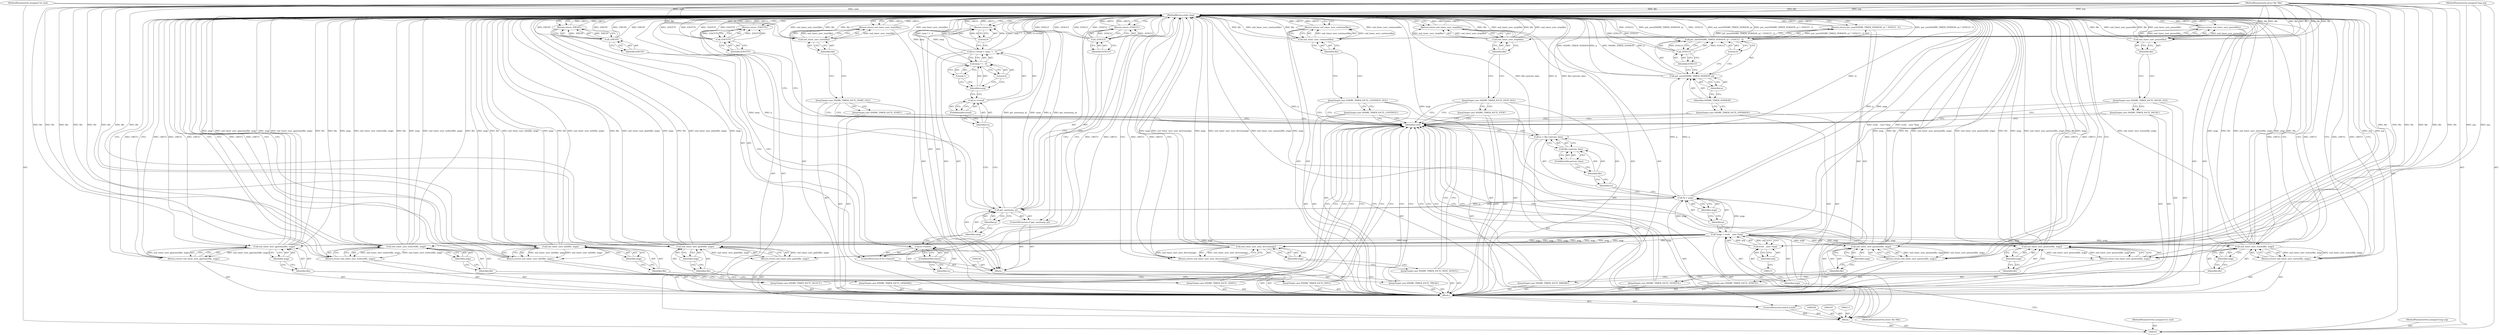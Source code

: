 digraph "0_linux_af368027a49a751d6ff4ee9e3f9961f35bb4fede" {
"1000122" [label="(ControlStructure,switch (cmd))"];
"1000124" [label="(Block,)"];
"1000123" [label="(Identifier,cmd)"];
"1000125" [label="(JumpTarget,case SNDRV_TIMER_IOCTL_PVERSION:)"];
"1000129" [label="(Identifier,SNDRV_TIMER_VERSION)"];
"1000126" [label="(Return,return put_user(SNDRV_TIMER_VERSION, p) ? -EFAULT : 0;)"];
"1000130" [label="(Identifier,p)"];
"1000131" [label="(Call,-EFAULT)"];
"1000132" [label="(Identifier,EFAULT)"];
"1000133" [label="(Literal,0)"];
"1000127" [label="(Call,put_user(SNDRV_TIMER_VERSION, p) ? -EFAULT : 0)"];
"1000128" [label="(Call,put_user(SNDRV_TIMER_VERSION, p))"];
"1000134" [label="(JumpTarget,case SNDRV_TIMER_IOCTL_NEXT_DEVICE:)"];
"1000135" [label="(Return,return snd_timer_user_next_device(argp);)"];
"1000137" [label="(Identifier,argp)"];
"1000136" [label="(Call,snd_timer_user_next_device(argp))"];
"1000138" [label="(JumpTarget,case SNDRV_TIMER_IOCTL_TREAD:)"];
"1000139" [label="(Block,)"];
"1000144" [label="(FieldIdentifier,timeri)"];
"1000141" [label="(ControlStructure,if (tu->timeri))"];
"1000142" [label="(Call,tu->timeri)"];
"1000143" [label="(Identifier,tu)"];
"1000223" [label="(MethodReturn,static long)"];
"1000102" [label="(MethodParameterIn,struct file *file)"];
"1000325" [label="(MethodParameterOut,struct file *file)"];
"1000103" [label="(MethodParameterIn,unsigned int cmd)"];
"1000326" [label="(MethodParameterOut,unsigned int cmd)"];
"1000146" [label="(Call,-EBUSY)"];
"1000147" [label="(Identifier,EBUSY)"];
"1000145" [label="(Return,return -EBUSY;)"];
"1000150" [label="(Identifier,xarg)"];
"1000148" [label="(ControlStructure,if (get_user(xarg, p)))"];
"1000151" [label="(Identifier,p)"];
"1000149" [label="(Call,get_user(xarg, p))"];
"1000153" [label="(Call,-EFAULT)"];
"1000154" [label="(Identifier,EFAULT)"];
"1000152" [label="(Return,return -EFAULT;)"];
"1000159" [label="(Call,xarg ? 1 : 0)"];
"1000160" [label="(Identifier,xarg)"];
"1000161" [label="(Literal,1)"];
"1000162" [label="(Literal,0)"];
"1000155" [label="(Call,tu->tread = xarg ? 1 : 0)"];
"1000156" [label="(Call,tu->tread)"];
"1000157" [label="(Identifier,tu)"];
"1000158" [label="(FieldIdentifier,tread)"];
"1000164" [label="(Literal,0)"];
"1000163" [label="(Return,return 0;)"];
"1000165" [label="(JumpTarget,case SNDRV_TIMER_IOCTL_GINFO:)"];
"1000166" [label="(Return,return snd_timer_user_ginfo(file, argp);)"];
"1000168" [label="(Identifier,file)"];
"1000169" [label="(Identifier,argp)"];
"1000167" [label="(Call,snd_timer_user_ginfo(file, argp))"];
"1000170" [label="(JumpTarget,case SNDRV_TIMER_IOCTL_GPARAMS:)"];
"1000171" [label="(Return,return snd_timer_user_gparams(file, argp);)"];
"1000173" [label="(Identifier,file)"];
"1000174" [label="(Identifier,argp)"];
"1000172" [label="(Call,snd_timer_user_gparams(file, argp))"];
"1000104" [label="(MethodParameterIn,unsigned long arg)"];
"1000327" [label="(MethodParameterOut,unsigned long arg)"];
"1000175" [label="(JumpTarget,case SNDRV_TIMER_IOCTL_GSTATUS:)"];
"1000176" [label="(Return,return snd_timer_user_gstatus(file, argp);)"];
"1000178" [label="(Identifier,file)"];
"1000179" [label="(Identifier,argp)"];
"1000177" [label="(Call,snd_timer_user_gstatus(file, argp))"];
"1000180" [label="(JumpTarget,case SNDRV_TIMER_IOCTL_SELECT:)"];
"1000181" [label="(Return,return snd_timer_user_tselect(file, argp);)"];
"1000183" [label="(Identifier,file)"];
"1000184" [label="(Identifier,argp)"];
"1000182" [label="(Call,snd_timer_user_tselect(file, argp))"];
"1000185" [label="(JumpTarget,case SNDRV_TIMER_IOCTL_INFO:)"];
"1000186" [label="(Return,return snd_timer_user_info(file, argp);)"];
"1000188" [label="(Identifier,file)"];
"1000189" [label="(Identifier,argp)"];
"1000187" [label="(Call,snd_timer_user_info(file, argp))"];
"1000190" [label="(JumpTarget,case SNDRV_TIMER_IOCTL_PARAMS:)"];
"1000191" [label="(Return,return snd_timer_user_params(file, argp);)"];
"1000193" [label="(Identifier,file)"];
"1000194" [label="(Identifier,argp)"];
"1000192" [label="(Call,snd_timer_user_params(file, argp))"];
"1000195" [label="(JumpTarget,case SNDRV_TIMER_IOCTL_STATUS:)"];
"1000196" [label="(Return,return snd_timer_user_status(file, argp);)"];
"1000198" [label="(Identifier,file)"];
"1000199" [label="(Identifier,argp)"];
"1000197" [label="(Call,snd_timer_user_status(file, argp))"];
"1000105" [label="(Block,)"];
"1000200" [label="(JumpTarget,case SNDRV_TIMER_IOCTL_START:)"];
"1000201" [label="(JumpTarget,case SNDRV_TIMER_IOCTL_START_OLD:)"];
"1000202" [label="(Return,return snd_timer_user_start(file);)"];
"1000204" [label="(Identifier,file)"];
"1000203" [label="(Call,snd_timer_user_start(file))"];
"1000205" [label="(JumpTarget,case SNDRV_TIMER_IOCTL_STOP:)"];
"1000206" [label="(JumpTarget,case SNDRV_TIMER_IOCTL_STOP_OLD:)"];
"1000207" [label="(Return,return snd_timer_user_stop(file);)"];
"1000209" [label="(Identifier,file)"];
"1000208" [label="(Call,snd_timer_user_stop(file))"];
"1000210" [label="(JumpTarget,case SNDRV_TIMER_IOCTL_CONTINUE:)"];
"1000211" [label="(JumpTarget,case SNDRV_TIMER_IOCTL_CONTINUE_OLD:)"];
"1000212" [label="(Return,return snd_timer_user_continue(file);)"];
"1000214" [label="(Identifier,file)"];
"1000213" [label="(Call,snd_timer_user_continue(file))"];
"1000215" [label="(JumpTarget,case SNDRV_TIMER_IOCTL_PAUSE:)"];
"1000216" [label="(JumpTarget,case SNDRV_TIMER_IOCTL_PAUSE_OLD:)"];
"1000217" [label="(Return,return snd_timer_user_pause(file);)"];
"1000219" [label="(Identifier,file)"];
"1000218" [label="(Call,snd_timer_user_pause(file))"];
"1000222" [label="(Identifier,ENOTTY)"];
"1000220" [label="(Return,return -ENOTTY;)"];
"1000221" [label="(Call,-ENOTTY)"];
"1000108" [label="(Call,*argp = (void __user *)arg)"];
"1000109" [label="(Identifier,argp)"];
"1000110" [label="(Call,(void __user *)arg)"];
"1000112" [label="(Identifier,arg)"];
"1000114" [label="(Call,*p = argp)"];
"1000115" [label="(Identifier,p)"];
"1000116" [label="(Identifier,argp)"];
"1000117" [label="(Call,tu = file->private_data)"];
"1000118" [label="(Identifier,tu)"];
"1000121" [label="(FieldIdentifier,private_data)"];
"1000119" [label="(Call,file->private_data)"];
"1000120" [label="(Identifier,file)"];
"1000122" -> "1000105"  [label="AST: "];
"1000123" -> "1000122"  [label="AST: "];
"1000124" -> "1000122"  [label="AST: "];
"1000124" -> "1000122"  [label="AST: "];
"1000125" -> "1000124"  [label="AST: "];
"1000126" -> "1000124"  [label="AST: "];
"1000134" -> "1000124"  [label="AST: "];
"1000135" -> "1000124"  [label="AST: "];
"1000138" -> "1000124"  [label="AST: "];
"1000139" -> "1000124"  [label="AST: "];
"1000165" -> "1000124"  [label="AST: "];
"1000166" -> "1000124"  [label="AST: "];
"1000170" -> "1000124"  [label="AST: "];
"1000171" -> "1000124"  [label="AST: "];
"1000175" -> "1000124"  [label="AST: "];
"1000176" -> "1000124"  [label="AST: "];
"1000180" -> "1000124"  [label="AST: "];
"1000181" -> "1000124"  [label="AST: "];
"1000185" -> "1000124"  [label="AST: "];
"1000186" -> "1000124"  [label="AST: "];
"1000190" -> "1000124"  [label="AST: "];
"1000191" -> "1000124"  [label="AST: "];
"1000195" -> "1000124"  [label="AST: "];
"1000196" -> "1000124"  [label="AST: "];
"1000200" -> "1000124"  [label="AST: "];
"1000201" -> "1000124"  [label="AST: "];
"1000202" -> "1000124"  [label="AST: "];
"1000205" -> "1000124"  [label="AST: "];
"1000206" -> "1000124"  [label="AST: "];
"1000207" -> "1000124"  [label="AST: "];
"1000210" -> "1000124"  [label="AST: "];
"1000211" -> "1000124"  [label="AST: "];
"1000212" -> "1000124"  [label="AST: "];
"1000215" -> "1000124"  [label="AST: "];
"1000216" -> "1000124"  [label="AST: "];
"1000217" -> "1000124"  [label="AST: "];
"1000123" -> "1000122"  [label="AST: "];
"1000123" -> "1000117"  [label="CFG: "];
"1000125" -> "1000123"  [label="CFG: "];
"1000134" -> "1000123"  [label="CFG: "];
"1000138" -> "1000123"  [label="CFG: "];
"1000165" -> "1000123"  [label="CFG: "];
"1000170" -> "1000123"  [label="CFG: "];
"1000175" -> "1000123"  [label="CFG: "];
"1000180" -> "1000123"  [label="CFG: "];
"1000185" -> "1000123"  [label="CFG: "];
"1000190" -> "1000123"  [label="CFG: "];
"1000195" -> "1000123"  [label="CFG: "];
"1000200" -> "1000123"  [label="CFG: "];
"1000201" -> "1000123"  [label="CFG: "];
"1000205" -> "1000123"  [label="CFG: "];
"1000206" -> "1000123"  [label="CFG: "];
"1000210" -> "1000123"  [label="CFG: "];
"1000211" -> "1000123"  [label="CFG: "];
"1000215" -> "1000123"  [label="CFG: "];
"1000216" -> "1000123"  [label="CFG: "];
"1000222" -> "1000123"  [label="CFG: "];
"1000125" -> "1000124"  [label="AST: "];
"1000125" -> "1000123"  [label="CFG: "];
"1000129" -> "1000125"  [label="CFG: "];
"1000129" -> "1000128"  [label="AST: "];
"1000129" -> "1000125"  [label="CFG: "];
"1000130" -> "1000129"  [label="CFG: "];
"1000126" -> "1000124"  [label="AST: "];
"1000126" -> "1000127"  [label="CFG: "];
"1000127" -> "1000126"  [label="AST: "];
"1000223" -> "1000126"  [label="CFG: "];
"1000126" -> "1000223"  [label="DDG: <RET>"];
"1000127" -> "1000126"  [label="DDG: put_user(SNDRV_TIMER_VERSION, p) ? -EFAULT : 0"];
"1000130" -> "1000128"  [label="AST: "];
"1000130" -> "1000129"  [label="CFG: "];
"1000128" -> "1000130"  [label="CFG: "];
"1000131" -> "1000127"  [label="AST: "];
"1000131" -> "1000132"  [label="CFG: "];
"1000132" -> "1000131"  [label="AST: "];
"1000127" -> "1000131"  [label="CFG: "];
"1000131" -> "1000223"  [label="DDG: EFAULT"];
"1000131" -> "1000127"  [label="DDG: EFAULT"];
"1000132" -> "1000131"  [label="AST: "];
"1000132" -> "1000128"  [label="CFG: "];
"1000131" -> "1000132"  [label="CFG: "];
"1000133" -> "1000127"  [label="AST: "];
"1000133" -> "1000128"  [label="CFG: "];
"1000127" -> "1000133"  [label="CFG: "];
"1000127" -> "1000126"  [label="AST: "];
"1000127" -> "1000131"  [label="CFG: "];
"1000127" -> "1000133"  [label="CFG: "];
"1000128" -> "1000127"  [label="AST: "];
"1000131" -> "1000127"  [label="AST: "];
"1000133" -> "1000127"  [label="AST: "];
"1000126" -> "1000127"  [label="CFG: "];
"1000127" -> "1000223"  [label="DDG: put_user(SNDRV_TIMER_VERSION, p) ? -EFAULT : 0"];
"1000127" -> "1000223"  [label="DDG: put_user(SNDRV_TIMER_VERSION, p)"];
"1000127" -> "1000223"  [label="DDG: -EFAULT"];
"1000127" -> "1000126"  [label="DDG: put_user(SNDRV_TIMER_VERSION, p) ? -EFAULT : 0"];
"1000131" -> "1000127"  [label="DDG: EFAULT"];
"1000128" -> "1000127"  [label="AST: "];
"1000128" -> "1000130"  [label="CFG: "];
"1000129" -> "1000128"  [label="AST: "];
"1000130" -> "1000128"  [label="AST: "];
"1000132" -> "1000128"  [label="CFG: "];
"1000133" -> "1000128"  [label="CFG: "];
"1000128" -> "1000223"  [label="DDG: p"];
"1000128" -> "1000223"  [label="DDG: SNDRV_TIMER_VERSION"];
"1000114" -> "1000128"  [label="DDG: p"];
"1000134" -> "1000124"  [label="AST: "];
"1000134" -> "1000123"  [label="CFG: "];
"1000137" -> "1000134"  [label="CFG: "];
"1000135" -> "1000124"  [label="AST: "];
"1000135" -> "1000136"  [label="CFG: "];
"1000136" -> "1000135"  [label="AST: "];
"1000223" -> "1000135"  [label="CFG: "];
"1000135" -> "1000223"  [label="DDG: <RET>"];
"1000136" -> "1000135"  [label="DDG: snd_timer_user_next_device(argp)"];
"1000137" -> "1000136"  [label="AST: "];
"1000137" -> "1000134"  [label="CFG: "];
"1000136" -> "1000137"  [label="CFG: "];
"1000136" -> "1000135"  [label="AST: "];
"1000136" -> "1000137"  [label="CFG: "];
"1000137" -> "1000136"  [label="AST: "];
"1000135" -> "1000136"  [label="CFG: "];
"1000136" -> "1000223"  [label="DDG: snd_timer_user_next_device(argp)"];
"1000136" -> "1000223"  [label="DDG: argp"];
"1000136" -> "1000135"  [label="DDG: snd_timer_user_next_device(argp)"];
"1000108" -> "1000136"  [label="DDG: argp"];
"1000138" -> "1000124"  [label="AST: "];
"1000138" -> "1000123"  [label="CFG: "];
"1000143" -> "1000138"  [label="CFG: "];
"1000139" -> "1000124"  [label="AST: "];
"1000140" -> "1000139"  [label="AST: "];
"1000141" -> "1000139"  [label="AST: "];
"1000148" -> "1000139"  [label="AST: "];
"1000155" -> "1000139"  [label="AST: "];
"1000163" -> "1000139"  [label="AST: "];
"1000144" -> "1000142"  [label="AST: "];
"1000144" -> "1000143"  [label="CFG: "];
"1000142" -> "1000144"  [label="CFG: "];
"1000141" -> "1000139"  [label="AST: "];
"1000142" -> "1000141"  [label="AST: "];
"1000145" -> "1000141"  [label="AST: "];
"1000142" -> "1000141"  [label="AST: "];
"1000142" -> "1000144"  [label="CFG: "];
"1000143" -> "1000142"  [label="AST: "];
"1000144" -> "1000142"  [label="AST: "];
"1000147" -> "1000142"  [label="CFG: "];
"1000150" -> "1000142"  [label="CFG: "];
"1000143" -> "1000142"  [label="AST: "];
"1000143" -> "1000138"  [label="CFG: "];
"1000144" -> "1000143"  [label="CFG: "];
"1000223" -> "1000101"  [label="AST: "];
"1000223" -> "1000126"  [label="CFG: "];
"1000223" -> "1000135"  [label="CFG: "];
"1000223" -> "1000145"  [label="CFG: "];
"1000223" -> "1000152"  [label="CFG: "];
"1000223" -> "1000163"  [label="CFG: "];
"1000223" -> "1000166"  [label="CFG: "];
"1000223" -> "1000171"  [label="CFG: "];
"1000223" -> "1000176"  [label="CFG: "];
"1000223" -> "1000181"  [label="CFG: "];
"1000223" -> "1000186"  [label="CFG: "];
"1000223" -> "1000191"  [label="CFG: "];
"1000223" -> "1000196"  [label="CFG: "];
"1000223" -> "1000202"  [label="CFG: "];
"1000223" -> "1000207"  [label="CFG: "];
"1000223" -> "1000212"  [label="CFG: "];
"1000223" -> "1000217"  [label="CFG: "];
"1000223" -> "1000220"  [label="CFG: "];
"1000126" -> "1000223"  [label="DDG: <RET>"];
"1000181" -> "1000223"  [label="DDG: <RET>"];
"1000191" -> "1000223"  [label="DDG: <RET>"];
"1000196" -> "1000223"  [label="DDG: <RET>"];
"1000217" -> "1000223"  [label="DDG: <RET>"];
"1000186" -> "1000223"  [label="DDG: <RET>"];
"1000152" -> "1000223"  [label="DDG: <RET>"];
"1000145" -> "1000223"  [label="DDG: <RET>"];
"1000166" -> "1000223"  [label="DDG: <RET>"];
"1000163" -> "1000223"  [label="DDG: <RET>"];
"1000149" -> "1000223"  [label="DDG: p"];
"1000149" -> "1000223"  [label="DDG: get_user(xarg, p)"];
"1000149" -> "1000223"  [label="DDG: xarg"];
"1000167" -> "1000223"  [label="DDG: argp"];
"1000167" -> "1000223"  [label="DDG: file"];
"1000167" -> "1000223"  [label="DDG: snd_timer_user_ginfo(file, argp)"];
"1000218" -> "1000223"  [label="DDG: file"];
"1000218" -> "1000223"  [label="DDG: snd_timer_user_pause(file)"];
"1000131" -> "1000223"  [label="DDG: EFAULT"];
"1000182" -> "1000223"  [label="DDG: argp"];
"1000182" -> "1000223"  [label="DDG: snd_timer_user_tselect(file, argp)"];
"1000182" -> "1000223"  [label="DDG: file"];
"1000117" -> "1000223"  [label="DDG: tu"];
"1000117" -> "1000223"  [label="DDG: file->private_data"];
"1000153" -> "1000223"  [label="DDG: EFAULT"];
"1000153" -> "1000223"  [label="DDG: -EFAULT"];
"1000136" -> "1000223"  [label="DDG: snd_timer_user_next_device(argp)"];
"1000136" -> "1000223"  [label="DDG: argp"];
"1000146" -> "1000223"  [label="DDG: -EBUSY"];
"1000146" -> "1000223"  [label="DDG: EBUSY"];
"1000155" -> "1000223"  [label="DDG: xarg ? 1 : 0"];
"1000155" -> "1000223"  [label="DDG: tu->tread"];
"1000187" -> "1000223"  [label="DDG: file"];
"1000187" -> "1000223"  [label="DDG: snd_timer_user_info(file, argp)"];
"1000187" -> "1000223"  [label="DDG: argp"];
"1000177" -> "1000223"  [label="DDG: file"];
"1000177" -> "1000223"  [label="DDG: argp"];
"1000177" -> "1000223"  [label="DDG: snd_timer_user_gstatus(file, argp)"];
"1000128" -> "1000223"  [label="DDG: p"];
"1000128" -> "1000223"  [label="DDG: SNDRV_TIMER_VERSION"];
"1000172" -> "1000223"  [label="DDG: snd_timer_user_gparams(file, argp)"];
"1000172" -> "1000223"  [label="DDG: file"];
"1000172" -> "1000223"  [label="DDG: argp"];
"1000221" -> "1000223"  [label="DDG: -ENOTTY"];
"1000221" -> "1000223"  [label="DDG: ENOTTY"];
"1000192" -> "1000223"  [label="DDG: argp"];
"1000192" -> "1000223"  [label="DDG: file"];
"1000192" -> "1000223"  [label="DDG: snd_timer_user_params(file, argp)"];
"1000208" -> "1000223"  [label="DDG: file"];
"1000208" -> "1000223"  [label="DDG: snd_timer_user_stop(file)"];
"1000104" -> "1000223"  [label="DDG: arg"];
"1000159" -> "1000223"  [label="DDG: xarg"];
"1000213" -> "1000223"  [label="DDG: file"];
"1000213" -> "1000223"  [label="DDG: snd_timer_user_continue(file)"];
"1000103" -> "1000223"  [label="DDG: cmd"];
"1000114" -> "1000223"  [label="DDG: p"];
"1000114" -> "1000223"  [label="DDG: argp"];
"1000203" -> "1000223"  [label="DDG: snd_timer_user_start(file)"];
"1000203" -> "1000223"  [label="DDG: file"];
"1000127" -> "1000223"  [label="DDG: put_user(SNDRV_TIMER_VERSION, p) ? -EFAULT : 0"];
"1000127" -> "1000223"  [label="DDG: put_user(SNDRV_TIMER_VERSION, p)"];
"1000127" -> "1000223"  [label="DDG: -EFAULT"];
"1000102" -> "1000223"  [label="DDG: file"];
"1000110" -> "1000223"  [label="DDG: arg"];
"1000197" -> "1000223"  [label="DDG: snd_timer_user_status(file, argp)"];
"1000197" -> "1000223"  [label="DDG: argp"];
"1000197" -> "1000223"  [label="DDG: file"];
"1000108" -> "1000223"  [label="DDG: (void __user *)arg"];
"1000207" -> "1000223"  [label="DDG: <RET>"];
"1000220" -> "1000223"  [label="DDG: <RET>"];
"1000202" -> "1000223"  [label="DDG: <RET>"];
"1000176" -> "1000223"  [label="DDG: <RET>"];
"1000135" -> "1000223"  [label="DDG: <RET>"];
"1000171" -> "1000223"  [label="DDG: <RET>"];
"1000212" -> "1000223"  [label="DDG: <RET>"];
"1000102" -> "1000101"  [label="AST: "];
"1000102" -> "1000223"  [label="DDG: file"];
"1000102" -> "1000167"  [label="DDG: file"];
"1000102" -> "1000172"  [label="DDG: file"];
"1000102" -> "1000177"  [label="DDG: file"];
"1000102" -> "1000182"  [label="DDG: file"];
"1000102" -> "1000187"  [label="DDG: file"];
"1000102" -> "1000192"  [label="DDG: file"];
"1000102" -> "1000197"  [label="DDG: file"];
"1000102" -> "1000203"  [label="DDG: file"];
"1000102" -> "1000208"  [label="DDG: file"];
"1000102" -> "1000213"  [label="DDG: file"];
"1000102" -> "1000218"  [label="DDG: file"];
"1000325" -> "1000101"  [label="AST: "];
"1000103" -> "1000101"  [label="AST: "];
"1000103" -> "1000223"  [label="DDG: cmd"];
"1000326" -> "1000101"  [label="AST: "];
"1000146" -> "1000145"  [label="AST: "];
"1000146" -> "1000147"  [label="CFG: "];
"1000147" -> "1000146"  [label="AST: "];
"1000145" -> "1000146"  [label="CFG: "];
"1000146" -> "1000223"  [label="DDG: -EBUSY"];
"1000146" -> "1000223"  [label="DDG: EBUSY"];
"1000146" -> "1000145"  [label="DDG: -EBUSY"];
"1000147" -> "1000146"  [label="AST: "];
"1000147" -> "1000142"  [label="CFG: "];
"1000146" -> "1000147"  [label="CFG: "];
"1000145" -> "1000141"  [label="AST: "];
"1000145" -> "1000146"  [label="CFG: "];
"1000146" -> "1000145"  [label="AST: "];
"1000223" -> "1000145"  [label="CFG: "];
"1000145" -> "1000223"  [label="DDG: <RET>"];
"1000146" -> "1000145"  [label="DDG: -EBUSY"];
"1000150" -> "1000149"  [label="AST: "];
"1000150" -> "1000142"  [label="CFG: "];
"1000151" -> "1000150"  [label="CFG: "];
"1000148" -> "1000139"  [label="AST: "];
"1000149" -> "1000148"  [label="AST: "];
"1000152" -> "1000148"  [label="AST: "];
"1000151" -> "1000149"  [label="AST: "];
"1000151" -> "1000150"  [label="CFG: "];
"1000149" -> "1000151"  [label="CFG: "];
"1000149" -> "1000148"  [label="AST: "];
"1000149" -> "1000151"  [label="CFG: "];
"1000150" -> "1000149"  [label="AST: "];
"1000151" -> "1000149"  [label="AST: "];
"1000154" -> "1000149"  [label="CFG: "];
"1000157" -> "1000149"  [label="CFG: "];
"1000149" -> "1000223"  [label="DDG: p"];
"1000149" -> "1000223"  [label="DDG: get_user(xarg, p)"];
"1000149" -> "1000223"  [label="DDG: xarg"];
"1000114" -> "1000149"  [label="DDG: p"];
"1000153" -> "1000152"  [label="AST: "];
"1000153" -> "1000154"  [label="CFG: "];
"1000154" -> "1000153"  [label="AST: "];
"1000152" -> "1000153"  [label="CFG: "];
"1000153" -> "1000223"  [label="DDG: EFAULT"];
"1000153" -> "1000223"  [label="DDG: -EFAULT"];
"1000153" -> "1000152"  [label="DDG: -EFAULT"];
"1000154" -> "1000153"  [label="AST: "];
"1000154" -> "1000149"  [label="CFG: "];
"1000153" -> "1000154"  [label="CFG: "];
"1000152" -> "1000148"  [label="AST: "];
"1000152" -> "1000153"  [label="CFG: "];
"1000153" -> "1000152"  [label="AST: "];
"1000223" -> "1000152"  [label="CFG: "];
"1000152" -> "1000223"  [label="DDG: <RET>"];
"1000153" -> "1000152"  [label="DDG: -EFAULT"];
"1000159" -> "1000155"  [label="AST: "];
"1000159" -> "1000161"  [label="CFG: "];
"1000159" -> "1000162"  [label="CFG: "];
"1000160" -> "1000159"  [label="AST: "];
"1000161" -> "1000159"  [label="AST: "];
"1000162" -> "1000159"  [label="AST: "];
"1000155" -> "1000159"  [label="CFG: "];
"1000159" -> "1000223"  [label="DDG: xarg"];
"1000160" -> "1000159"  [label="AST: "];
"1000160" -> "1000156"  [label="CFG: "];
"1000161" -> "1000160"  [label="CFG: "];
"1000162" -> "1000160"  [label="CFG: "];
"1000161" -> "1000159"  [label="AST: "];
"1000161" -> "1000160"  [label="CFG: "];
"1000159" -> "1000161"  [label="CFG: "];
"1000162" -> "1000159"  [label="AST: "];
"1000162" -> "1000160"  [label="CFG: "];
"1000159" -> "1000162"  [label="CFG: "];
"1000155" -> "1000139"  [label="AST: "];
"1000155" -> "1000159"  [label="CFG: "];
"1000156" -> "1000155"  [label="AST: "];
"1000159" -> "1000155"  [label="AST: "];
"1000164" -> "1000155"  [label="CFG: "];
"1000155" -> "1000223"  [label="DDG: xarg ? 1 : 0"];
"1000155" -> "1000223"  [label="DDG: tu->tread"];
"1000156" -> "1000155"  [label="AST: "];
"1000156" -> "1000158"  [label="CFG: "];
"1000157" -> "1000156"  [label="AST: "];
"1000158" -> "1000156"  [label="AST: "];
"1000160" -> "1000156"  [label="CFG: "];
"1000157" -> "1000156"  [label="AST: "];
"1000157" -> "1000149"  [label="CFG: "];
"1000158" -> "1000157"  [label="CFG: "];
"1000158" -> "1000156"  [label="AST: "];
"1000158" -> "1000157"  [label="CFG: "];
"1000156" -> "1000158"  [label="CFG: "];
"1000164" -> "1000163"  [label="AST: "];
"1000164" -> "1000155"  [label="CFG: "];
"1000163" -> "1000164"  [label="CFG: "];
"1000164" -> "1000163"  [label="DDG: 0"];
"1000163" -> "1000139"  [label="AST: "];
"1000163" -> "1000164"  [label="CFG: "];
"1000164" -> "1000163"  [label="AST: "];
"1000223" -> "1000163"  [label="CFG: "];
"1000163" -> "1000223"  [label="DDG: <RET>"];
"1000164" -> "1000163"  [label="DDG: 0"];
"1000165" -> "1000124"  [label="AST: "];
"1000165" -> "1000123"  [label="CFG: "];
"1000168" -> "1000165"  [label="CFG: "];
"1000166" -> "1000124"  [label="AST: "];
"1000166" -> "1000167"  [label="CFG: "];
"1000167" -> "1000166"  [label="AST: "];
"1000223" -> "1000166"  [label="CFG: "];
"1000166" -> "1000223"  [label="DDG: <RET>"];
"1000167" -> "1000166"  [label="DDG: snd_timer_user_ginfo(file, argp)"];
"1000168" -> "1000167"  [label="AST: "];
"1000168" -> "1000165"  [label="CFG: "];
"1000169" -> "1000168"  [label="CFG: "];
"1000169" -> "1000167"  [label="AST: "];
"1000169" -> "1000168"  [label="CFG: "];
"1000167" -> "1000169"  [label="CFG: "];
"1000167" -> "1000166"  [label="AST: "];
"1000167" -> "1000169"  [label="CFG: "];
"1000168" -> "1000167"  [label="AST: "];
"1000169" -> "1000167"  [label="AST: "];
"1000166" -> "1000167"  [label="CFG: "];
"1000167" -> "1000223"  [label="DDG: argp"];
"1000167" -> "1000223"  [label="DDG: file"];
"1000167" -> "1000223"  [label="DDG: snd_timer_user_ginfo(file, argp)"];
"1000167" -> "1000166"  [label="DDG: snd_timer_user_ginfo(file, argp)"];
"1000102" -> "1000167"  [label="DDG: file"];
"1000108" -> "1000167"  [label="DDG: argp"];
"1000170" -> "1000124"  [label="AST: "];
"1000170" -> "1000123"  [label="CFG: "];
"1000173" -> "1000170"  [label="CFG: "];
"1000171" -> "1000124"  [label="AST: "];
"1000171" -> "1000172"  [label="CFG: "];
"1000172" -> "1000171"  [label="AST: "];
"1000223" -> "1000171"  [label="CFG: "];
"1000171" -> "1000223"  [label="DDG: <RET>"];
"1000172" -> "1000171"  [label="DDG: snd_timer_user_gparams(file, argp)"];
"1000173" -> "1000172"  [label="AST: "];
"1000173" -> "1000170"  [label="CFG: "];
"1000174" -> "1000173"  [label="CFG: "];
"1000174" -> "1000172"  [label="AST: "];
"1000174" -> "1000173"  [label="CFG: "];
"1000172" -> "1000174"  [label="CFG: "];
"1000172" -> "1000171"  [label="AST: "];
"1000172" -> "1000174"  [label="CFG: "];
"1000173" -> "1000172"  [label="AST: "];
"1000174" -> "1000172"  [label="AST: "];
"1000171" -> "1000172"  [label="CFG: "];
"1000172" -> "1000223"  [label="DDG: snd_timer_user_gparams(file, argp)"];
"1000172" -> "1000223"  [label="DDG: file"];
"1000172" -> "1000223"  [label="DDG: argp"];
"1000172" -> "1000171"  [label="DDG: snd_timer_user_gparams(file, argp)"];
"1000102" -> "1000172"  [label="DDG: file"];
"1000108" -> "1000172"  [label="DDG: argp"];
"1000104" -> "1000101"  [label="AST: "];
"1000104" -> "1000223"  [label="DDG: arg"];
"1000104" -> "1000110"  [label="DDG: arg"];
"1000327" -> "1000101"  [label="AST: "];
"1000175" -> "1000124"  [label="AST: "];
"1000175" -> "1000123"  [label="CFG: "];
"1000178" -> "1000175"  [label="CFG: "];
"1000176" -> "1000124"  [label="AST: "];
"1000176" -> "1000177"  [label="CFG: "];
"1000177" -> "1000176"  [label="AST: "];
"1000223" -> "1000176"  [label="CFG: "];
"1000176" -> "1000223"  [label="DDG: <RET>"];
"1000177" -> "1000176"  [label="DDG: snd_timer_user_gstatus(file, argp)"];
"1000178" -> "1000177"  [label="AST: "];
"1000178" -> "1000175"  [label="CFG: "];
"1000179" -> "1000178"  [label="CFG: "];
"1000179" -> "1000177"  [label="AST: "];
"1000179" -> "1000178"  [label="CFG: "];
"1000177" -> "1000179"  [label="CFG: "];
"1000177" -> "1000176"  [label="AST: "];
"1000177" -> "1000179"  [label="CFG: "];
"1000178" -> "1000177"  [label="AST: "];
"1000179" -> "1000177"  [label="AST: "];
"1000176" -> "1000177"  [label="CFG: "];
"1000177" -> "1000223"  [label="DDG: file"];
"1000177" -> "1000223"  [label="DDG: argp"];
"1000177" -> "1000223"  [label="DDG: snd_timer_user_gstatus(file, argp)"];
"1000177" -> "1000176"  [label="DDG: snd_timer_user_gstatus(file, argp)"];
"1000102" -> "1000177"  [label="DDG: file"];
"1000108" -> "1000177"  [label="DDG: argp"];
"1000180" -> "1000124"  [label="AST: "];
"1000180" -> "1000123"  [label="CFG: "];
"1000183" -> "1000180"  [label="CFG: "];
"1000181" -> "1000124"  [label="AST: "];
"1000181" -> "1000182"  [label="CFG: "];
"1000182" -> "1000181"  [label="AST: "];
"1000223" -> "1000181"  [label="CFG: "];
"1000181" -> "1000223"  [label="DDG: <RET>"];
"1000182" -> "1000181"  [label="DDG: snd_timer_user_tselect(file, argp)"];
"1000183" -> "1000182"  [label="AST: "];
"1000183" -> "1000180"  [label="CFG: "];
"1000184" -> "1000183"  [label="CFG: "];
"1000184" -> "1000182"  [label="AST: "];
"1000184" -> "1000183"  [label="CFG: "];
"1000182" -> "1000184"  [label="CFG: "];
"1000182" -> "1000181"  [label="AST: "];
"1000182" -> "1000184"  [label="CFG: "];
"1000183" -> "1000182"  [label="AST: "];
"1000184" -> "1000182"  [label="AST: "];
"1000181" -> "1000182"  [label="CFG: "];
"1000182" -> "1000223"  [label="DDG: argp"];
"1000182" -> "1000223"  [label="DDG: snd_timer_user_tselect(file, argp)"];
"1000182" -> "1000223"  [label="DDG: file"];
"1000182" -> "1000181"  [label="DDG: snd_timer_user_tselect(file, argp)"];
"1000102" -> "1000182"  [label="DDG: file"];
"1000108" -> "1000182"  [label="DDG: argp"];
"1000185" -> "1000124"  [label="AST: "];
"1000185" -> "1000123"  [label="CFG: "];
"1000188" -> "1000185"  [label="CFG: "];
"1000186" -> "1000124"  [label="AST: "];
"1000186" -> "1000187"  [label="CFG: "];
"1000187" -> "1000186"  [label="AST: "];
"1000223" -> "1000186"  [label="CFG: "];
"1000186" -> "1000223"  [label="DDG: <RET>"];
"1000187" -> "1000186"  [label="DDG: snd_timer_user_info(file, argp)"];
"1000188" -> "1000187"  [label="AST: "];
"1000188" -> "1000185"  [label="CFG: "];
"1000189" -> "1000188"  [label="CFG: "];
"1000189" -> "1000187"  [label="AST: "];
"1000189" -> "1000188"  [label="CFG: "];
"1000187" -> "1000189"  [label="CFG: "];
"1000187" -> "1000186"  [label="AST: "];
"1000187" -> "1000189"  [label="CFG: "];
"1000188" -> "1000187"  [label="AST: "];
"1000189" -> "1000187"  [label="AST: "];
"1000186" -> "1000187"  [label="CFG: "];
"1000187" -> "1000223"  [label="DDG: file"];
"1000187" -> "1000223"  [label="DDG: snd_timer_user_info(file, argp)"];
"1000187" -> "1000223"  [label="DDG: argp"];
"1000187" -> "1000186"  [label="DDG: snd_timer_user_info(file, argp)"];
"1000102" -> "1000187"  [label="DDG: file"];
"1000108" -> "1000187"  [label="DDG: argp"];
"1000190" -> "1000124"  [label="AST: "];
"1000190" -> "1000123"  [label="CFG: "];
"1000193" -> "1000190"  [label="CFG: "];
"1000191" -> "1000124"  [label="AST: "];
"1000191" -> "1000192"  [label="CFG: "];
"1000192" -> "1000191"  [label="AST: "];
"1000223" -> "1000191"  [label="CFG: "];
"1000191" -> "1000223"  [label="DDG: <RET>"];
"1000192" -> "1000191"  [label="DDG: snd_timer_user_params(file, argp)"];
"1000193" -> "1000192"  [label="AST: "];
"1000193" -> "1000190"  [label="CFG: "];
"1000194" -> "1000193"  [label="CFG: "];
"1000194" -> "1000192"  [label="AST: "];
"1000194" -> "1000193"  [label="CFG: "];
"1000192" -> "1000194"  [label="CFG: "];
"1000192" -> "1000191"  [label="AST: "];
"1000192" -> "1000194"  [label="CFG: "];
"1000193" -> "1000192"  [label="AST: "];
"1000194" -> "1000192"  [label="AST: "];
"1000191" -> "1000192"  [label="CFG: "];
"1000192" -> "1000223"  [label="DDG: argp"];
"1000192" -> "1000223"  [label="DDG: file"];
"1000192" -> "1000223"  [label="DDG: snd_timer_user_params(file, argp)"];
"1000192" -> "1000191"  [label="DDG: snd_timer_user_params(file, argp)"];
"1000102" -> "1000192"  [label="DDG: file"];
"1000108" -> "1000192"  [label="DDG: argp"];
"1000195" -> "1000124"  [label="AST: "];
"1000195" -> "1000123"  [label="CFG: "];
"1000198" -> "1000195"  [label="CFG: "];
"1000196" -> "1000124"  [label="AST: "];
"1000196" -> "1000197"  [label="CFG: "];
"1000197" -> "1000196"  [label="AST: "];
"1000223" -> "1000196"  [label="CFG: "];
"1000196" -> "1000223"  [label="DDG: <RET>"];
"1000197" -> "1000196"  [label="DDG: snd_timer_user_status(file, argp)"];
"1000198" -> "1000197"  [label="AST: "];
"1000198" -> "1000195"  [label="CFG: "];
"1000199" -> "1000198"  [label="CFG: "];
"1000199" -> "1000197"  [label="AST: "];
"1000199" -> "1000198"  [label="CFG: "];
"1000197" -> "1000199"  [label="CFG: "];
"1000197" -> "1000196"  [label="AST: "];
"1000197" -> "1000199"  [label="CFG: "];
"1000198" -> "1000197"  [label="AST: "];
"1000199" -> "1000197"  [label="AST: "];
"1000196" -> "1000197"  [label="CFG: "];
"1000197" -> "1000223"  [label="DDG: snd_timer_user_status(file, argp)"];
"1000197" -> "1000223"  [label="DDG: argp"];
"1000197" -> "1000223"  [label="DDG: file"];
"1000197" -> "1000196"  [label="DDG: snd_timer_user_status(file, argp)"];
"1000102" -> "1000197"  [label="DDG: file"];
"1000108" -> "1000197"  [label="DDG: argp"];
"1000105" -> "1000101"  [label="AST: "];
"1000106" -> "1000105"  [label="AST: "];
"1000107" -> "1000105"  [label="AST: "];
"1000108" -> "1000105"  [label="AST: "];
"1000113" -> "1000105"  [label="AST: "];
"1000114" -> "1000105"  [label="AST: "];
"1000117" -> "1000105"  [label="AST: "];
"1000122" -> "1000105"  [label="AST: "];
"1000220" -> "1000105"  [label="AST: "];
"1000200" -> "1000124"  [label="AST: "];
"1000200" -> "1000123"  [label="CFG: "];
"1000201" -> "1000200"  [label="CFG: "];
"1000201" -> "1000124"  [label="AST: "];
"1000201" -> "1000123"  [label="CFG: "];
"1000201" -> "1000200"  [label="CFG: "];
"1000204" -> "1000201"  [label="CFG: "];
"1000202" -> "1000124"  [label="AST: "];
"1000202" -> "1000203"  [label="CFG: "];
"1000203" -> "1000202"  [label="AST: "];
"1000223" -> "1000202"  [label="CFG: "];
"1000202" -> "1000223"  [label="DDG: <RET>"];
"1000203" -> "1000202"  [label="DDG: snd_timer_user_start(file)"];
"1000204" -> "1000203"  [label="AST: "];
"1000204" -> "1000201"  [label="CFG: "];
"1000203" -> "1000204"  [label="CFG: "];
"1000203" -> "1000202"  [label="AST: "];
"1000203" -> "1000204"  [label="CFG: "];
"1000204" -> "1000203"  [label="AST: "];
"1000202" -> "1000203"  [label="CFG: "];
"1000203" -> "1000223"  [label="DDG: snd_timer_user_start(file)"];
"1000203" -> "1000223"  [label="DDG: file"];
"1000203" -> "1000202"  [label="DDG: snd_timer_user_start(file)"];
"1000102" -> "1000203"  [label="DDG: file"];
"1000205" -> "1000124"  [label="AST: "];
"1000205" -> "1000123"  [label="CFG: "];
"1000206" -> "1000205"  [label="CFG: "];
"1000206" -> "1000124"  [label="AST: "];
"1000206" -> "1000123"  [label="CFG: "];
"1000206" -> "1000205"  [label="CFG: "];
"1000209" -> "1000206"  [label="CFG: "];
"1000207" -> "1000124"  [label="AST: "];
"1000207" -> "1000208"  [label="CFG: "];
"1000208" -> "1000207"  [label="AST: "];
"1000223" -> "1000207"  [label="CFG: "];
"1000207" -> "1000223"  [label="DDG: <RET>"];
"1000208" -> "1000207"  [label="DDG: snd_timer_user_stop(file)"];
"1000209" -> "1000208"  [label="AST: "];
"1000209" -> "1000206"  [label="CFG: "];
"1000208" -> "1000209"  [label="CFG: "];
"1000208" -> "1000207"  [label="AST: "];
"1000208" -> "1000209"  [label="CFG: "];
"1000209" -> "1000208"  [label="AST: "];
"1000207" -> "1000208"  [label="CFG: "];
"1000208" -> "1000223"  [label="DDG: file"];
"1000208" -> "1000223"  [label="DDG: snd_timer_user_stop(file)"];
"1000208" -> "1000207"  [label="DDG: snd_timer_user_stop(file)"];
"1000102" -> "1000208"  [label="DDG: file"];
"1000210" -> "1000124"  [label="AST: "];
"1000210" -> "1000123"  [label="CFG: "];
"1000211" -> "1000210"  [label="CFG: "];
"1000211" -> "1000124"  [label="AST: "];
"1000211" -> "1000123"  [label="CFG: "];
"1000211" -> "1000210"  [label="CFG: "];
"1000214" -> "1000211"  [label="CFG: "];
"1000212" -> "1000124"  [label="AST: "];
"1000212" -> "1000213"  [label="CFG: "];
"1000213" -> "1000212"  [label="AST: "];
"1000223" -> "1000212"  [label="CFG: "];
"1000212" -> "1000223"  [label="DDG: <RET>"];
"1000213" -> "1000212"  [label="DDG: snd_timer_user_continue(file)"];
"1000214" -> "1000213"  [label="AST: "];
"1000214" -> "1000211"  [label="CFG: "];
"1000213" -> "1000214"  [label="CFG: "];
"1000213" -> "1000212"  [label="AST: "];
"1000213" -> "1000214"  [label="CFG: "];
"1000214" -> "1000213"  [label="AST: "];
"1000212" -> "1000213"  [label="CFG: "];
"1000213" -> "1000223"  [label="DDG: file"];
"1000213" -> "1000223"  [label="DDG: snd_timer_user_continue(file)"];
"1000213" -> "1000212"  [label="DDG: snd_timer_user_continue(file)"];
"1000102" -> "1000213"  [label="DDG: file"];
"1000215" -> "1000124"  [label="AST: "];
"1000215" -> "1000123"  [label="CFG: "];
"1000216" -> "1000215"  [label="CFG: "];
"1000216" -> "1000124"  [label="AST: "];
"1000216" -> "1000123"  [label="CFG: "];
"1000216" -> "1000215"  [label="CFG: "];
"1000219" -> "1000216"  [label="CFG: "];
"1000217" -> "1000124"  [label="AST: "];
"1000217" -> "1000218"  [label="CFG: "];
"1000218" -> "1000217"  [label="AST: "];
"1000223" -> "1000217"  [label="CFG: "];
"1000217" -> "1000223"  [label="DDG: <RET>"];
"1000218" -> "1000217"  [label="DDG: snd_timer_user_pause(file)"];
"1000219" -> "1000218"  [label="AST: "];
"1000219" -> "1000216"  [label="CFG: "];
"1000218" -> "1000219"  [label="CFG: "];
"1000218" -> "1000217"  [label="AST: "];
"1000218" -> "1000219"  [label="CFG: "];
"1000219" -> "1000218"  [label="AST: "];
"1000217" -> "1000218"  [label="CFG: "];
"1000218" -> "1000223"  [label="DDG: file"];
"1000218" -> "1000223"  [label="DDG: snd_timer_user_pause(file)"];
"1000218" -> "1000217"  [label="DDG: snd_timer_user_pause(file)"];
"1000102" -> "1000218"  [label="DDG: file"];
"1000222" -> "1000221"  [label="AST: "];
"1000222" -> "1000123"  [label="CFG: "];
"1000221" -> "1000222"  [label="CFG: "];
"1000220" -> "1000105"  [label="AST: "];
"1000220" -> "1000221"  [label="CFG: "];
"1000221" -> "1000220"  [label="AST: "];
"1000223" -> "1000220"  [label="CFG: "];
"1000220" -> "1000223"  [label="DDG: <RET>"];
"1000221" -> "1000220"  [label="DDG: -ENOTTY"];
"1000221" -> "1000220"  [label="AST: "];
"1000221" -> "1000222"  [label="CFG: "];
"1000222" -> "1000221"  [label="AST: "];
"1000220" -> "1000221"  [label="CFG: "];
"1000221" -> "1000223"  [label="DDG: -ENOTTY"];
"1000221" -> "1000223"  [label="DDG: ENOTTY"];
"1000221" -> "1000220"  [label="DDG: -ENOTTY"];
"1000108" -> "1000105"  [label="AST: "];
"1000108" -> "1000110"  [label="CFG: "];
"1000109" -> "1000108"  [label="AST: "];
"1000110" -> "1000108"  [label="AST: "];
"1000115" -> "1000108"  [label="CFG: "];
"1000108" -> "1000223"  [label="DDG: (void __user *)arg"];
"1000110" -> "1000108"  [label="DDG: arg"];
"1000108" -> "1000114"  [label="DDG: argp"];
"1000108" -> "1000136"  [label="DDG: argp"];
"1000108" -> "1000167"  [label="DDG: argp"];
"1000108" -> "1000172"  [label="DDG: argp"];
"1000108" -> "1000177"  [label="DDG: argp"];
"1000108" -> "1000182"  [label="DDG: argp"];
"1000108" -> "1000187"  [label="DDG: argp"];
"1000108" -> "1000192"  [label="DDG: argp"];
"1000108" -> "1000197"  [label="DDG: argp"];
"1000109" -> "1000108"  [label="AST: "];
"1000109" -> "1000101"  [label="CFG: "];
"1000111" -> "1000109"  [label="CFG: "];
"1000110" -> "1000108"  [label="AST: "];
"1000110" -> "1000112"  [label="CFG: "];
"1000111" -> "1000110"  [label="AST: "];
"1000112" -> "1000110"  [label="AST: "];
"1000108" -> "1000110"  [label="CFG: "];
"1000110" -> "1000223"  [label="DDG: arg"];
"1000110" -> "1000108"  [label="DDG: arg"];
"1000104" -> "1000110"  [label="DDG: arg"];
"1000112" -> "1000110"  [label="AST: "];
"1000112" -> "1000111"  [label="CFG: "];
"1000110" -> "1000112"  [label="CFG: "];
"1000114" -> "1000105"  [label="AST: "];
"1000114" -> "1000116"  [label="CFG: "];
"1000115" -> "1000114"  [label="AST: "];
"1000116" -> "1000114"  [label="AST: "];
"1000118" -> "1000114"  [label="CFG: "];
"1000114" -> "1000223"  [label="DDG: p"];
"1000114" -> "1000223"  [label="DDG: argp"];
"1000108" -> "1000114"  [label="DDG: argp"];
"1000114" -> "1000128"  [label="DDG: p"];
"1000114" -> "1000149"  [label="DDG: p"];
"1000115" -> "1000114"  [label="AST: "];
"1000115" -> "1000108"  [label="CFG: "];
"1000116" -> "1000115"  [label="CFG: "];
"1000116" -> "1000114"  [label="AST: "];
"1000116" -> "1000115"  [label="CFG: "];
"1000114" -> "1000116"  [label="CFG: "];
"1000117" -> "1000105"  [label="AST: "];
"1000117" -> "1000119"  [label="CFG: "];
"1000118" -> "1000117"  [label="AST: "];
"1000119" -> "1000117"  [label="AST: "];
"1000123" -> "1000117"  [label="CFG: "];
"1000117" -> "1000223"  [label="DDG: tu"];
"1000117" -> "1000223"  [label="DDG: file->private_data"];
"1000118" -> "1000117"  [label="AST: "];
"1000118" -> "1000114"  [label="CFG: "];
"1000120" -> "1000118"  [label="CFG: "];
"1000121" -> "1000119"  [label="AST: "];
"1000121" -> "1000120"  [label="CFG: "];
"1000119" -> "1000121"  [label="CFG: "];
"1000119" -> "1000117"  [label="AST: "];
"1000119" -> "1000121"  [label="CFG: "];
"1000120" -> "1000119"  [label="AST: "];
"1000121" -> "1000119"  [label="AST: "];
"1000117" -> "1000119"  [label="CFG: "];
"1000120" -> "1000119"  [label="AST: "];
"1000120" -> "1000118"  [label="CFG: "];
"1000121" -> "1000120"  [label="CFG: "];
}
